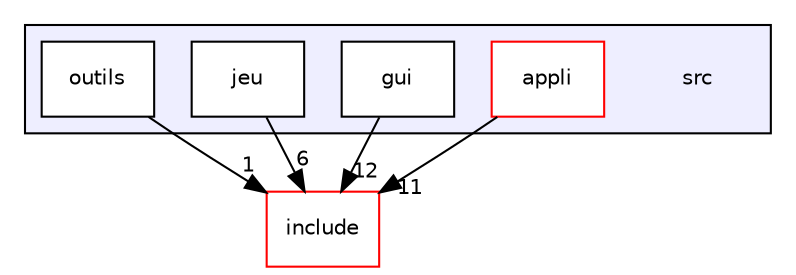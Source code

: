 digraph "src" {
  compound=true
  node [ fontsize="10", fontname="Helvetica"];
  edge [ labelfontsize="10", labelfontname="Helvetica"];
  subgraph clusterdir_68267d1309a1af8e8297ef4c3efbcdba {
    graph [ bgcolor="#eeeeff", pencolor="black", label="" URL="dir_68267d1309a1af8e8297ef4c3efbcdba.html"];
    dir_68267d1309a1af8e8297ef4c3efbcdba [shape=plaintext label="src"];
    dir_6628f942472c5d015b8c1d5edcf3e260 [shape=box label="appli" color="red" fillcolor="white" style="filled" URL="dir_6628f942472c5d015b8c1d5edcf3e260.html"];
    dir_99d0482cf009f9d97a0877749b817f19 [shape=box label="gui" color="black" fillcolor="white" style="filled" URL="dir_99d0482cf009f9d97a0877749b817f19.html"];
    dir_e7a19e970db27507ea7fd9f14268b402 [shape=box label="jeu" color="black" fillcolor="white" style="filled" URL="dir_e7a19e970db27507ea7fd9f14268b402.html"];
    dir_7d8cee288858badfd992cdfe4c81526f [shape=box label="outils" color="black" fillcolor="white" style="filled" URL="dir_7d8cee288858badfd992cdfe4c81526f.html"];
  }
  dir_d44c64559bbebec7f509842c48db8b23 [shape=box label="include" fillcolor="white" style="filled" color="red" URL="dir_d44c64559bbebec7f509842c48db8b23.html"];
  dir_99d0482cf009f9d97a0877749b817f19->dir_d44c64559bbebec7f509842c48db8b23 [headlabel="12", labeldistance=1.5 headhref="dir_000004_000002.html"];
  dir_e7a19e970db27507ea7fd9f14268b402->dir_d44c64559bbebec7f509842c48db8b23 [headlabel="6", labeldistance=1.5 headhref="dir_000008_000002.html"];
  dir_7d8cee288858badfd992cdfe4c81526f->dir_d44c64559bbebec7f509842c48db8b23 [headlabel="1", labeldistance=1.5 headhref="dir_000010_000002.html"];
  dir_6628f942472c5d015b8c1d5edcf3e260->dir_d44c64559bbebec7f509842c48db8b23 [headlabel="11", labeldistance=1.5 headhref="dir_000001_000002.html"];
}
